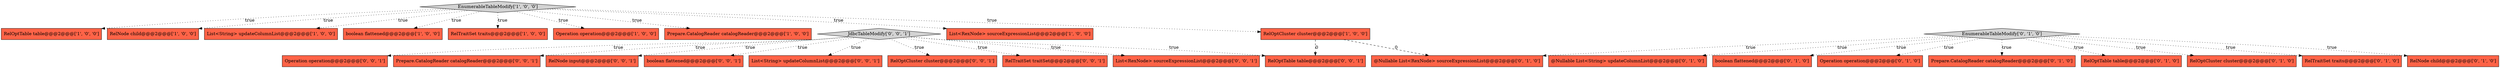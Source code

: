 digraph {
6 [style = filled, label = "RelOptTable table@@@2@@@['1', '0', '0']", fillcolor = tomato, shape = box image = "AAA0AAABBB1BBB"];
29 [style = filled, label = "RelOptTable table@@@2@@@['0', '0', '1']", fillcolor = tomato, shape = box image = "AAA0AAABBB3BBB"];
11 [style = filled, label = "RelNode child@@@2@@@['0', '1', '0']", fillcolor = tomato, shape = box image = "AAA0AAABBB2BBB"];
1 [style = filled, label = "RelNode child@@@2@@@['1', '0', '0']", fillcolor = tomato, shape = box image = "AAA0AAABBB1BBB"];
8 [style = filled, label = "List<String> updateColumnList@@@2@@@['1', '0', '0']", fillcolor = tomato, shape = box image = "AAA0AAABBB1BBB"];
2 [style = filled, label = "boolean flattened@@@2@@@['1', '0', '0']", fillcolor = tomato, shape = box image = "AAA0AAABBB1BBB"];
20 [style = filled, label = "List<RexNode> sourceExpressionList@@@2@@@['0', '0', '1']", fillcolor = tomato, shape = box image = "AAA0AAABBB3BBB"];
0 [style = filled, label = "RelTraitSet traits@@@2@@@['1', '0', '0']", fillcolor = tomato, shape = box image = "AAA0AAABBB1BBB"];
13 [style = filled, label = "@Nullable List<String> updateColumnList@@@2@@@['0', '1', '0']", fillcolor = tomato, shape = box image = "AAA0AAABBB2BBB"];
18 [style = filled, label = "boolean flattened@@@2@@@['0', '1', '0']", fillcolor = tomato, shape = box image = "AAA0AAABBB2BBB"];
12 [style = filled, label = "EnumerableTableModify['0', '1', '0']", fillcolor = lightgray, shape = diamond image = "AAA0AAABBB2BBB"];
15 [style = filled, label = "Operation operation@@@2@@@['0', '1', '0']", fillcolor = tomato, shape = box image = "AAA0AAABBB2BBB"];
5 [style = filled, label = "Operation operation@@@2@@@['1', '0', '0']", fillcolor = tomato, shape = box image = "AAA0AAABBB1BBB"];
23 [style = filled, label = "Operation operation@@@2@@@['0', '0', '1']", fillcolor = tomato, shape = box image = "AAA0AAABBB3BBB"];
24 [style = filled, label = "Prepare.CatalogReader catalogReader@@@2@@@['0', '0', '1']", fillcolor = tomato, shape = box image = "AAA0AAABBB3BBB"];
17 [style = filled, label = "Prepare.CatalogReader catalogReader@@@2@@@['0', '1', '0']", fillcolor = tomato, shape = box image = "AAA0AAABBB2BBB"];
25 [style = filled, label = "JdbcTableModify['0', '0', '1']", fillcolor = lightgray, shape = diamond image = "AAA0AAABBB3BBB"];
26 [style = filled, label = "RelNode input@@@2@@@['0', '0', '1']", fillcolor = tomato, shape = box image = "AAA0AAABBB3BBB"];
4 [style = filled, label = "Prepare.CatalogReader catalogReader@@@2@@@['1', '0', '0']", fillcolor = tomato, shape = box image = "AAA0AAABBB1BBB"];
16 [style = filled, label = "RelOptTable table@@@2@@@['0', '1', '0']", fillcolor = tomato, shape = box image = "AAA0AAABBB2BBB"];
7 [style = filled, label = "EnumerableTableModify['1', '0', '0']", fillcolor = lightgray, shape = diamond image = "AAA0AAABBB1BBB"];
22 [style = filled, label = "boolean flattened@@@2@@@['0', '0', '1']", fillcolor = tomato, shape = box image = "AAA0AAABBB3BBB"];
14 [style = filled, label = "RelOptCluster cluster@@@2@@@['0', '1', '0']", fillcolor = tomato, shape = box image = "AAA0AAABBB2BBB"];
19 [style = filled, label = "@Nullable List<RexNode> sourceExpressionList@@@2@@@['0', '1', '0']", fillcolor = tomato, shape = box image = "AAA1AAABBB2BBB"];
9 [style = filled, label = "RelOptCluster cluster@@@2@@@['1', '0', '0']", fillcolor = tomato, shape = box image = "AAA1AAABBB1BBB"];
27 [style = filled, label = "List<String> updateColumnList@@@2@@@['0', '0', '1']", fillcolor = tomato, shape = box image = "AAA0AAABBB3BBB"];
3 [style = filled, label = "List<RexNode> sourceExpressionList@@@2@@@['1', '0', '0']", fillcolor = tomato, shape = box image = "AAA0AAABBB1BBB"];
21 [style = filled, label = "RelOptCluster cluster@@@2@@@['0', '0', '1']", fillcolor = tomato, shape = box image = "AAA0AAABBB3BBB"];
10 [style = filled, label = "RelTraitSet traits@@@2@@@['0', '1', '0']", fillcolor = tomato, shape = box image = "AAA0AAABBB2BBB"];
28 [style = filled, label = "RelTraitSet traitSet@@@2@@@['0', '0', '1']", fillcolor = tomato, shape = box image = "AAA0AAABBB3BBB"];
7->2 [style = dotted, label="true"];
7->6 [style = dotted, label="true"];
12->17 [style = dotted, label="true"];
12->15 [style = dotted, label="true"];
25->24 [style = dotted, label="true"];
12->18 [style = dotted, label="true"];
25->28 [style = dotted, label="true"];
7->9 [style = dotted, label="true"];
25->29 [style = dotted, label="true"];
7->0 [style = dotted, label="true"];
7->5 [style = dotted, label="true"];
12->11 [style = dotted, label="true"];
9->19 [style = dashed, label="0"];
12->14 [style = dotted, label="true"];
12->13 [style = dotted, label="true"];
9->29 [style = dashed, label="0"];
12->10 [style = dotted, label="true"];
12->16 [style = dotted, label="true"];
12->19 [style = dotted, label="true"];
7->3 [style = dotted, label="true"];
25->20 [style = dotted, label="true"];
7->4 [style = dotted, label="true"];
25->22 [style = dotted, label="true"];
25->23 [style = dotted, label="true"];
7->1 [style = dotted, label="true"];
7->8 [style = dotted, label="true"];
25->27 [style = dotted, label="true"];
25->26 [style = dotted, label="true"];
25->21 [style = dotted, label="true"];
}
